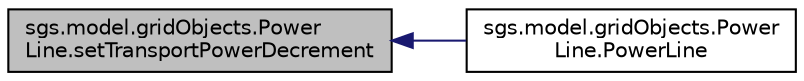digraph "sgs.model.gridObjects.PowerLine.setTransportPowerDecrement"
{
  edge [fontname="Helvetica",fontsize="10",labelfontname="Helvetica",labelfontsize="10"];
  node [fontname="Helvetica",fontsize="10",shape=record];
  rankdir="LR";
  Node1 [label="sgs.model.gridObjects.Power\lLine.setTransportPowerDecrement",height=0.2,width=0.4,color="black", fillcolor="grey75", style="filled" fontcolor="black"];
  Node1 -> Node2 [dir="back",color="midnightblue",fontsize="10",style="solid",fontname="Helvetica"];
  Node2 [label="sgs.model.gridObjects.Power\lLine.PowerLine",height=0.2,width=0.4,color="black", fillcolor="white", style="filled",URL="$classsgs_1_1model_1_1grid_objects_1_1_power_line.html#a46e85ea453a8dcfd78b02d34c5781cac"];
}
